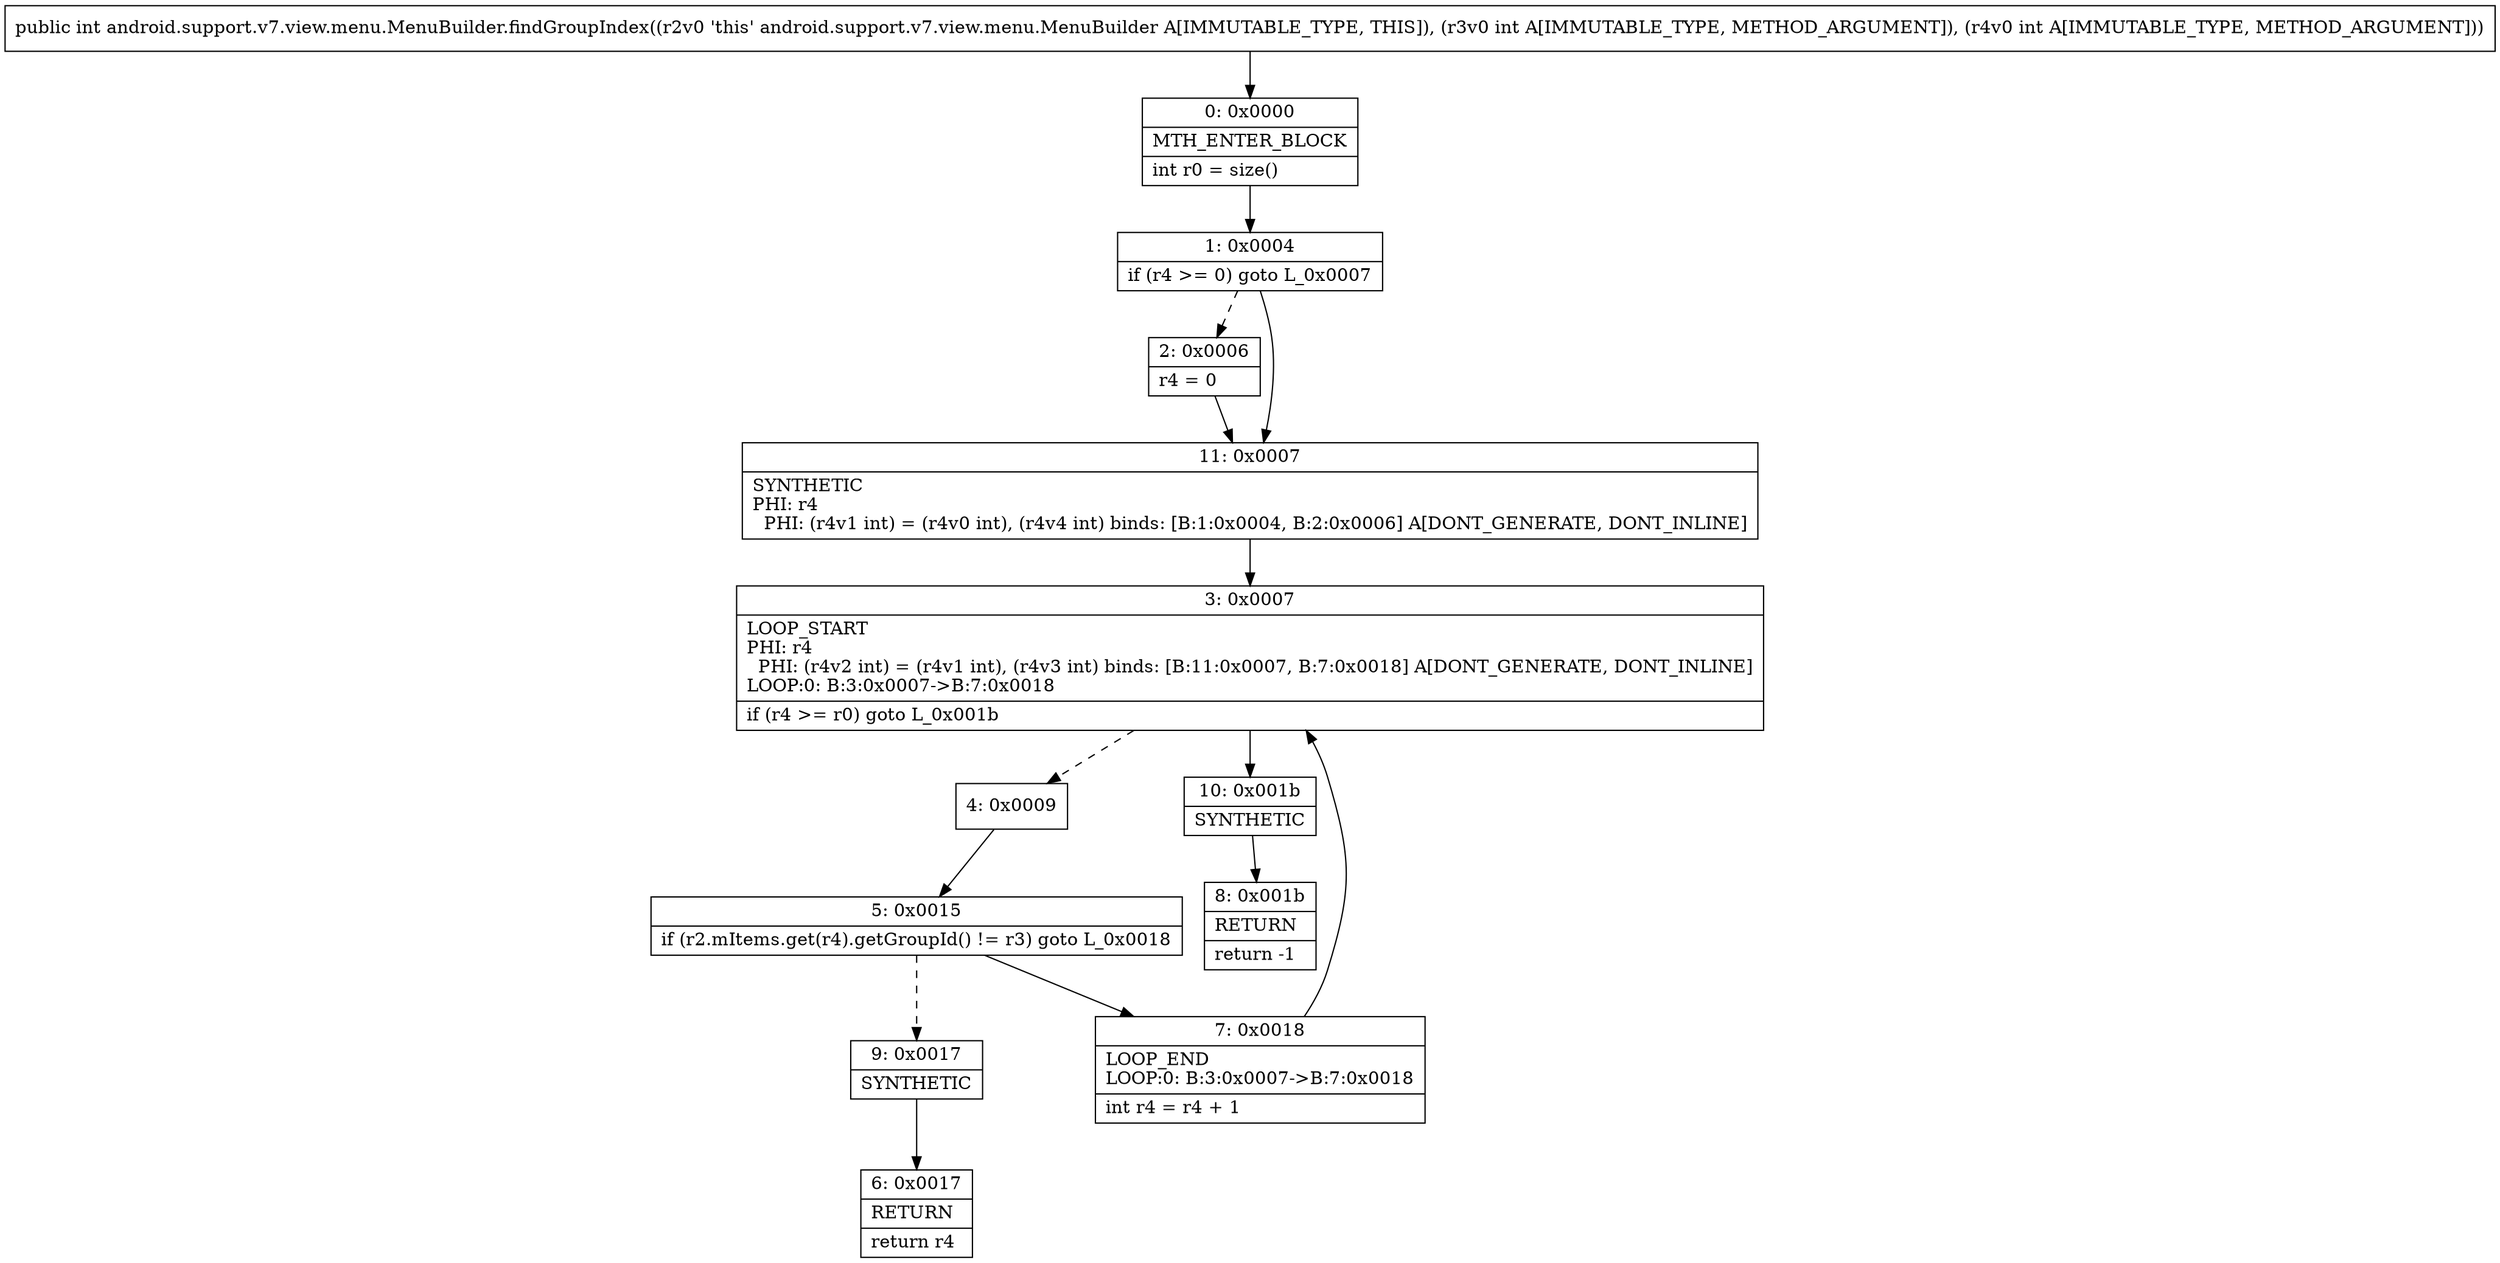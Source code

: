 digraph "CFG forandroid.support.v7.view.menu.MenuBuilder.findGroupIndex(II)I" {
Node_0 [shape=record,label="{0\:\ 0x0000|MTH_ENTER_BLOCK\l|int r0 = size()\l}"];
Node_1 [shape=record,label="{1\:\ 0x0004|if (r4 \>= 0) goto L_0x0007\l}"];
Node_2 [shape=record,label="{2\:\ 0x0006|r4 = 0\l}"];
Node_3 [shape=record,label="{3\:\ 0x0007|LOOP_START\lPHI: r4 \l  PHI: (r4v2 int) = (r4v1 int), (r4v3 int) binds: [B:11:0x0007, B:7:0x0018] A[DONT_GENERATE, DONT_INLINE]\lLOOP:0: B:3:0x0007\-\>B:7:0x0018\l|if (r4 \>= r0) goto L_0x001b\l}"];
Node_4 [shape=record,label="{4\:\ 0x0009}"];
Node_5 [shape=record,label="{5\:\ 0x0015|if (r2.mItems.get(r4).getGroupId() != r3) goto L_0x0018\l}"];
Node_6 [shape=record,label="{6\:\ 0x0017|RETURN\l|return r4\l}"];
Node_7 [shape=record,label="{7\:\ 0x0018|LOOP_END\lLOOP:0: B:3:0x0007\-\>B:7:0x0018\l|int r4 = r4 + 1\l}"];
Node_8 [shape=record,label="{8\:\ 0x001b|RETURN\l|return \-1\l}"];
Node_9 [shape=record,label="{9\:\ 0x0017|SYNTHETIC\l}"];
Node_10 [shape=record,label="{10\:\ 0x001b|SYNTHETIC\l}"];
Node_11 [shape=record,label="{11\:\ 0x0007|SYNTHETIC\lPHI: r4 \l  PHI: (r4v1 int) = (r4v0 int), (r4v4 int) binds: [B:1:0x0004, B:2:0x0006] A[DONT_GENERATE, DONT_INLINE]\l}"];
MethodNode[shape=record,label="{public int android.support.v7.view.menu.MenuBuilder.findGroupIndex((r2v0 'this' android.support.v7.view.menu.MenuBuilder A[IMMUTABLE_TYPE, THIS]), (r3v0 int A[IMMUTABLE_TYPE, METHOD_ARGUMENT]), (r4v0 int A[IMMUTABLE_TYPE, METHOD_ARGUMENT])) }"];
MethodNode -> Node_0;
Node_0 -> Node_1;
Node_1 -> Node_2[style=dashed];
Node_1 -> Node_11;
Node_2 -> Node_11;
Node_3 -> Node_4[style=dashed];
Node_3 -> Node_10;
Node_4 -> Node_5;
Node_5 -> Node_7;
Node_5 -> Node_9[style=dashed];
Node_7 -> Node_3;
Node_9 -> Node_6;
Node_10 -> Node_8;
Node_11 -> Node_3;
}


